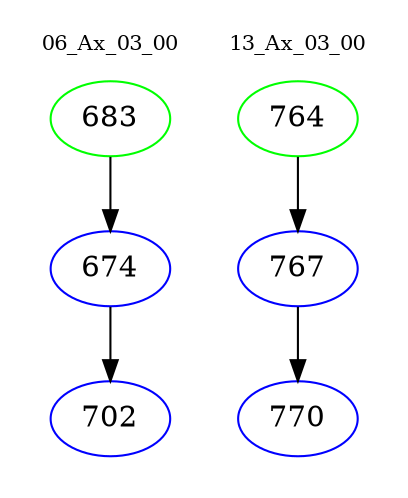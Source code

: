 digraph{
subgraph cluster_0 {
color = white
label = "06_Ax_03_00";
fontsize=10;
T0_683 [label="683", color="green"]
T0_683 -> T0_674 [color="black"]
T0_674 [label="674", color="blue"]
T0_674 -> T0_702 [color="black"]
T0_702 [label="702", color="blue"]
}
subgraph cluster_1 {
color = white
label = "13_Ax_03_00";
fontsize=10;
T1_764 [label="764", color="green"]
T1_764 -> T1_767 [color="black"]
T1_767 [label="767", color="blue"]
T1_767 -> T1_770 [color="black"]
T1_770 [label="770", color="blue"]
}
}
